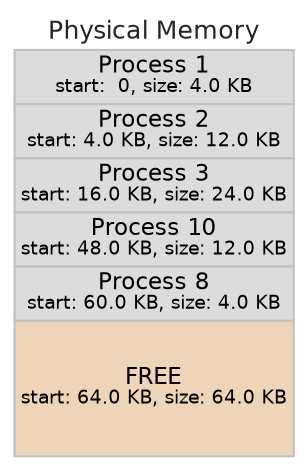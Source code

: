 digraph "graphs/segvar4.json" {
	graph [fontname=Helvetica rankdir=LR ranksep=1.0]
	node [fontname=Helvetica fontsize=8 margin="0.04 0.04" shape=none width=0.8]
	edge [arrowsize=0.4]
	subgraph left {
		physmem [label=<<table border="0.1" cellborder="1" cellspacing="0"><TR><TD border="0.0" ><font face="helvetica" color="grey15" point-size="12">Physical Memory</font></TD></TR><tr><td align="text" color="grey" bgcolor="gainsboro" height="4" port="Process 1"><font point-size="11">Process 1</font><br></br><font point-size="9">start:  0, size: 4.0 KB</font></td></tr><tr><td align="text" color="grey" bgcolor="gainsboro" height="12" port="Process 2"><font point-size="11">Process 2</font><br></br><font point-size="9">start: 4.0 KB, size: 12.0 KB</font></td></tr><tr><td align="text" color="grey" bgcolor="gainsboro" height="24" port="Process 3"><font point-size="11">Process 3</font><br></br><font point-size="9">start: 16.0 KB, size: 24.0 KB</font></td></tr><tr><td align="text" color="grey" bgcolor="gainsboro" height="12" port="Process 10"><font point-size="11">Process 10</font><br></br><font point-size="9">start: 48.0 KB, size: 12.0 KB</font></td></tr><tr><td align="text" color="grey" bgcolor="gainsboro" height="4" port="Process 8"><font point-size="11">Process 8</font><br></br><font point-size="9">start: 60.0 KB, size: 4.0 KB</font></td></tr><tr><td align="text" color="grey" bgcolor="bisque2" height="65" port="FREE"><font point-size="11">FREE</font><br></br><font point-size="9">start: 64.0 KB, size: 64.0 KB</font></td></tr></table>>]
		rank=sink
	}
}
